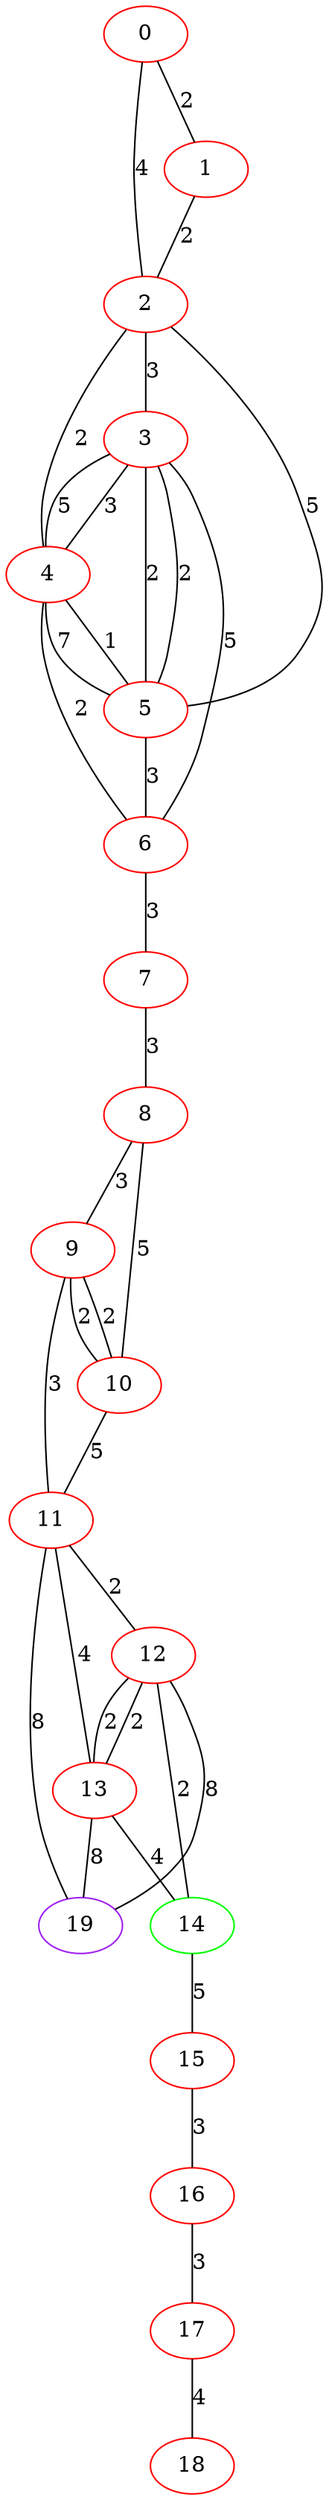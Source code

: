 graph "" {
0 [color=red, weight=1];
1 [color=red, weight=1];
2 [color=red, weight=1];
3 [color=red, weight=1];
4 [color=red, weight=1];
5 [color=red, weight=1];
6 [color=red, weight=1];
7 [color=red, weight=1];
8 [color=red, weight=1];
9 [color=red, weight=1];
10 [color=red, weight=1];
11 [color=red, weight=1];
12 [color=red, weight=1];
13 [color=red, weight=1];
14 [color=green, weight=2];
15 [color=red, weight=1];
16 [color=red, weight=1];
17 [color=red, weight=1];
18 [color=red, weight=1];
19 [color=purple, weight=4];
0 -- 1  [key=0, label=2];
0 -- 2  [key=0, label=4];
1 -- 2  [key=0, label=2];
2 -- 3  [key=0, label=3];
2 -- 4  [key=0, label=2];
2 -- 5  [key=0, label=5];
3 -- 4  [key=0, label=5];
3 -- 4  [key=1, label=3];
3 -- 5  [key=0, label=2];
3 -- 5  [key=1, label=2];
3 -- 6  [key=0, label=5];
4 -- 5  [key=0, label=7];
4 -- 5  [key=1, label=1];
4 -- 6  [key=0, label=2];
5 -- 6  [key=0, label=3];
6 -- 7  [key=0, label=3];
7 -- 8  [key=0, label=3];
8 -- 9  [key=0, label=3];
8 -- 10  [key=0, label=5];
9 -- 10  [key=0, label=2];
9 -- 10  [key=1, label=2];
9 -- 11  [key=0, label=3];
10 -- 11  [key=0, label=5];
11 -- 19  [key=0, label=8];
11 -- 12  [key=0, label=2];
11 -- 13  [key=0, label=4];
12 -- 19  [key=0, label=8];
12 -- 13  [key=0, label=2];
12 -- 13  [key=1, label=2];
12 -- 14  [key=0, label=2];
13 -- 19  [key=0, label=8];
13 -- 14  [key=0, label=4];
14 -- 15  [key=0, label=5];
15 -- 16  [key=0, label=3];
16 -- 17  [key=0, label=3];
17 -- 18  [key=0, label=4];
}
